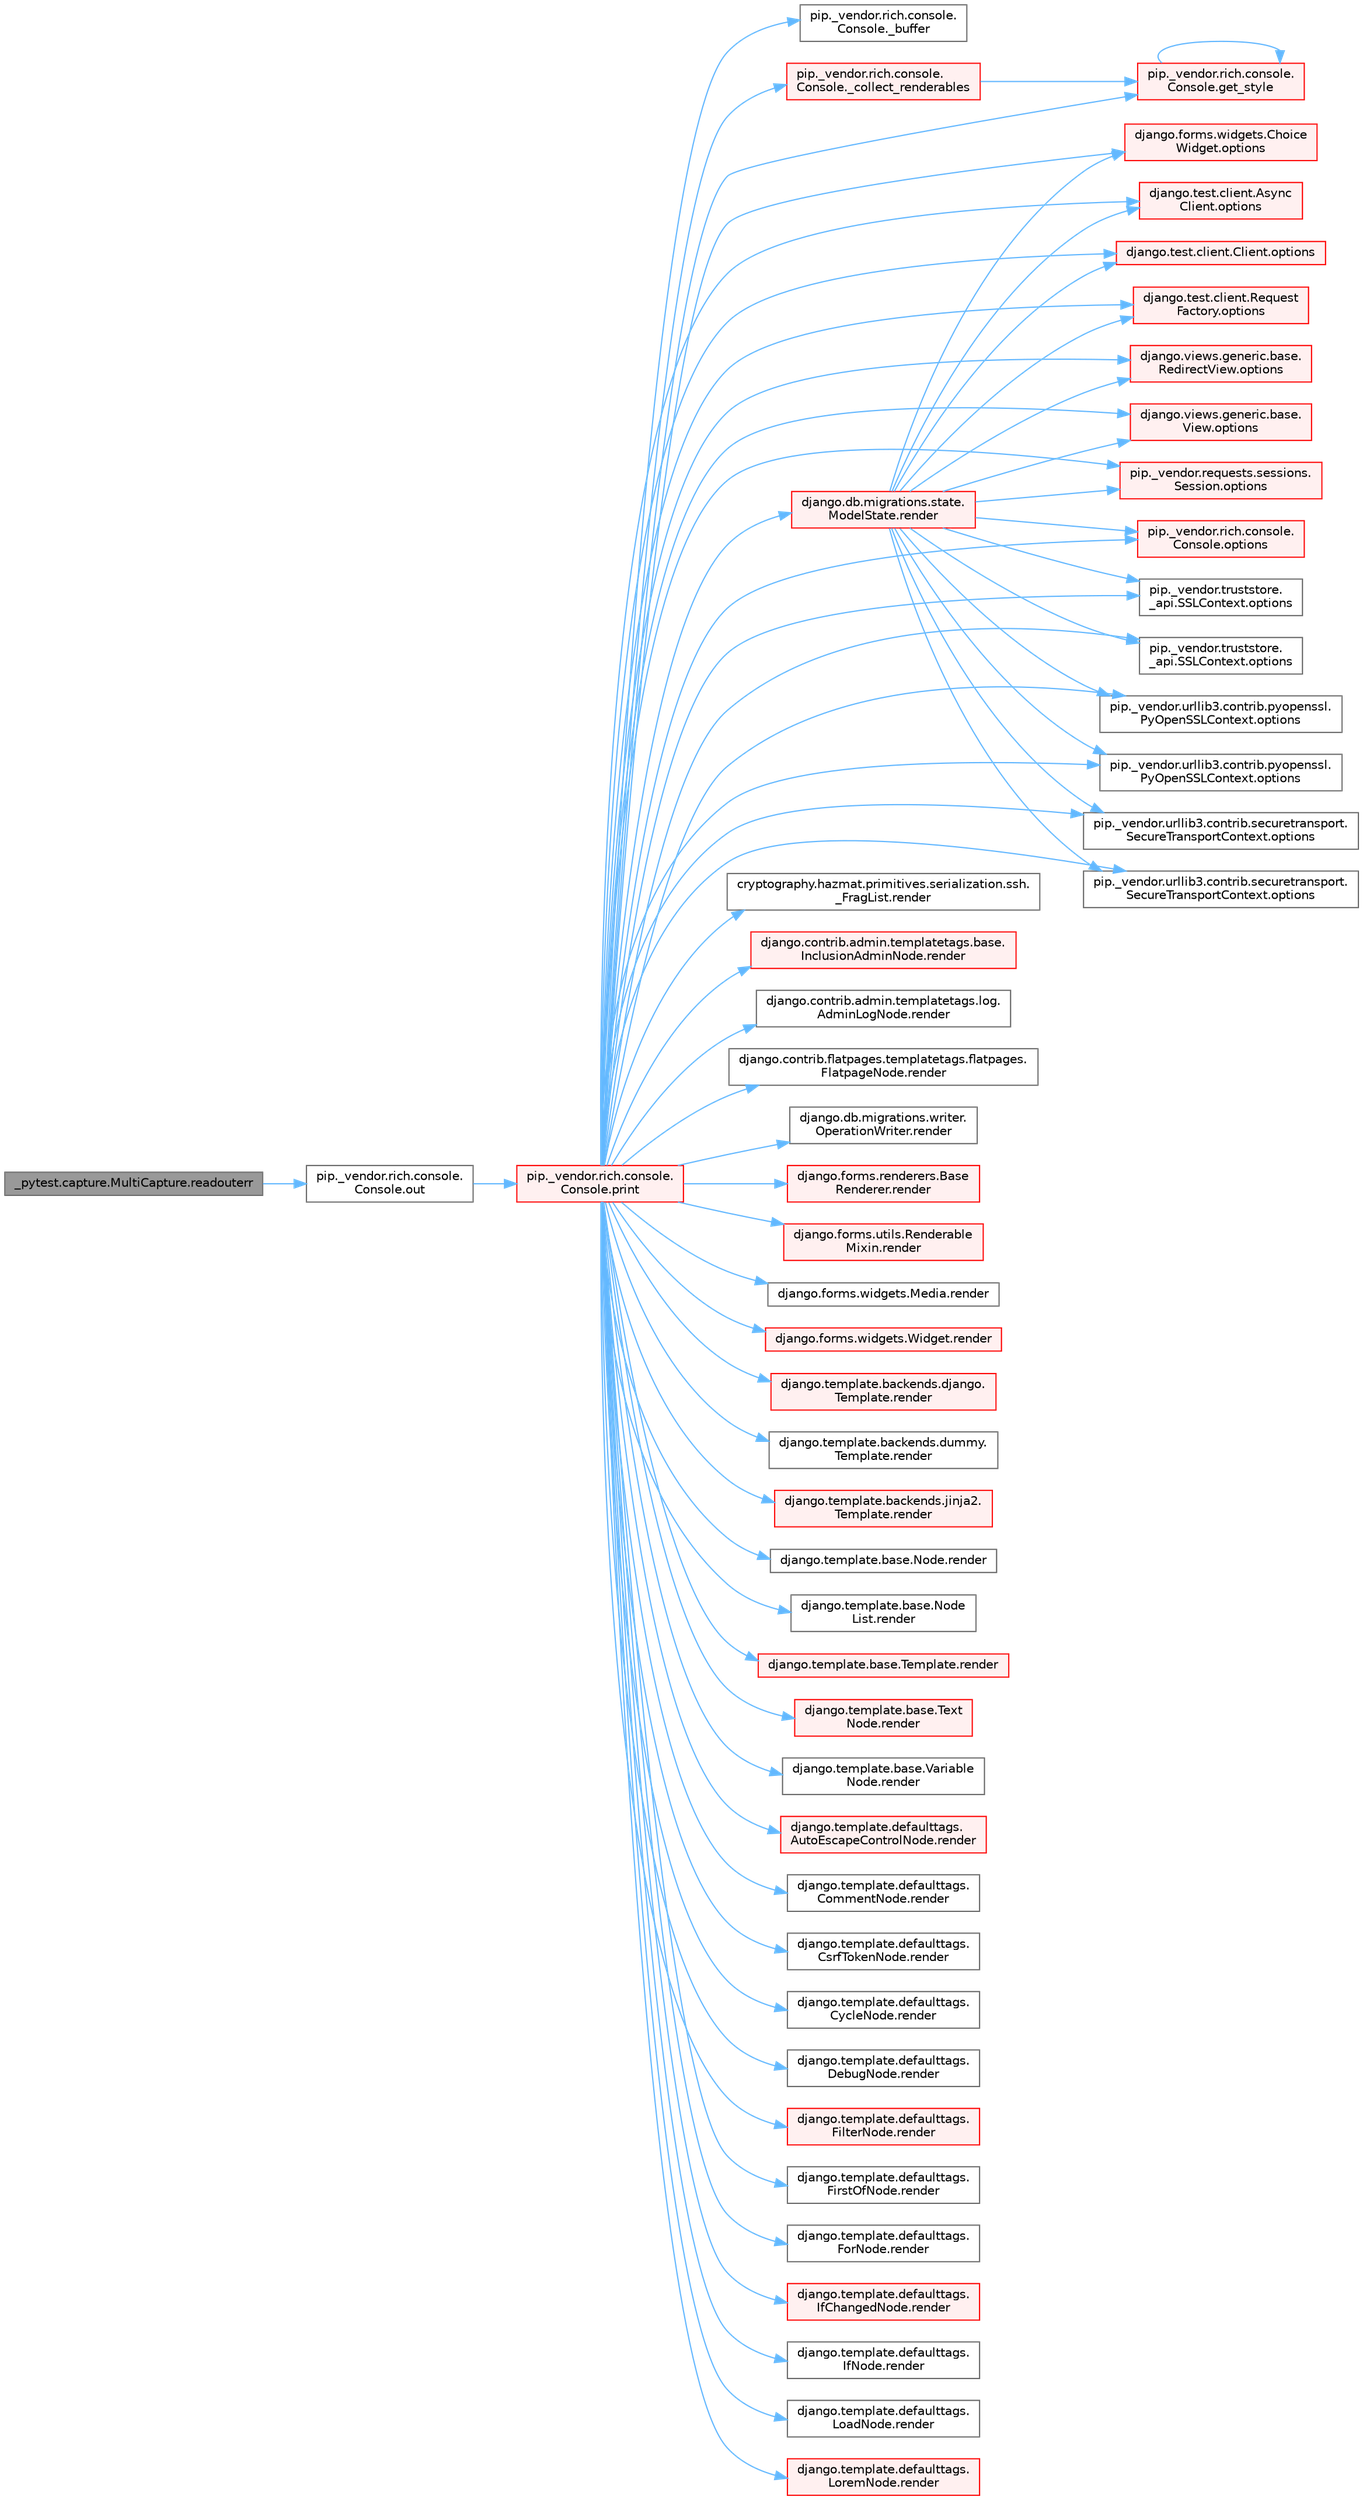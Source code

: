 digraph "_pytest.capture.MultiCapture.readouterr"
{
 // LATEX_PDF_SIZE
  bgcolor="transparent";
  edge [fontname=Helvetica,fontsize=10,labelfontname=Helvetica,labelfontsize=10];
  node [fontname=Helvetica,fontsize=10,shape=box,height=0.2,width=0.4];
  rankdir="LR";
  Node1 [id="Node000001",label="_pytest.capture.MultiCapture.readouterr",height=0.2,width=0.4,color="gray40", fillcolor="grey60", style="filled", fontcolor="black",tooltip=" "];
  Node1 -> Node2 [id="edge1_Node000001_Node000002",color="steelblue1",style="solid",tooltip=" "];
  Node2 [id="Node000002",label="pip._vendor.rich.console.\lConsole.out",height=0.2,width=0.4,color="grey40", fillcolor="white", style="filled",URL="$classpip_1_1__vendor_1_1rich_1_1console_1_1_console.html#a0c9115b561fade062d2890c860ef184e",tooltip=" "];
  Node2 -> Node3 [id="edge2_Node000002_Node000003",color="steelblue1",style="solid",tooltip=" "];
  Node3 [id="Node000003",label="pip._vendor.rich.console.\lConsole.print",height=0.2,width=0.4,color="red", fillcolor="#FFF0F0", style="filled",URL="$classpip_1_1__vendor_1_1rich_1_1console_1_1_console.html#af954370cdbb49236b597f2c11064549d",tooltip=" "];
  Node3 -> Node4 [id="edge3_Node000003_Node000004",color="steelblue1",style="solid",tooltip=" "];
  Node4 [id="Node000004",label="pip._vendor.rich.console.\lConsole._buffer",height=0.2,width=0.4,color="grey40", fillcolor="white", style="filled",URL="$classpip_1_1__vendor_1_1rich_1_1console_1_1_console.html#a51eaf031922c907e4085937b82f5564e",tooltip=" "];
  Node3 -> Node5 [id="edge4_Node000003_Node000005",color="steelblue1",style="solid",tooltip=" "];
  Node5 [id="Node000005",label="pip._vendor.rich.console.\lConsole._collect_renderables",height=0.2,width=0.4,color="red", fillcolor="#FFF0F0", style="filled",URL="$classpip_1_1__vendor_1_1rich_1_1console_1_1_console.html#ab053dc750094e77e036523f6d2c14899",tooltip=" "];
  Node5 -> Node9 [id="edge5_Node000005_Node000009",color="steelblue1",style="solid",tooltip=" "];
  Node9 [id="Node000009",label="pip._vendor.rich.console.\lConsole.get_style",height=0.2,width=0.4,color="red", fillcolor="#FFF0F0", style="filled",URL="$classpip_1_1__vendor_1_1rich_1_1console_1_1_console.html#ad6363f2eab416ae6106f6a1dc8e115ff",tooltip=" "];
  Node9 -> Node9 [id="edge6_Node000009_Node000009",color="steelblue1",style="solid",tooltip=" "];
  Node3 -> Node9 [id="edge7_Node000003_Node000009",color="steelblue1",style="solid",tooltip=" "];
  Node3 -> Node18 [id="edge8_Node000003_Node000018",color="steelblue1",style="solid",tooltip=" "];
  Node18 [id="Node000018",label="django.forms.widgets.Choice\lWidget.options",height=0.2,width=0.4,color="red", fillcolor="#FFF0F0", style="filled",URL="$classdjango_1_1forms_1_1widgets_1_1_choice_widget.html#a8575b90386fc2027f38ea00133cef250",tooltip=" "];
  Node3 -> Node1451 [id="edge9_Node000003_Node001451",color="steelblue1",style="solid",tooltip=" "];
  Node1451 [id="Node001451",label="django.test.client.Async\lClient.options",height=0.2,width=0.4,color="red", fillcolor="#FFF0F0", style="filled",URL="$classdjango_1_1test_1_1client_1_1_async_client.html#a84509c6347cbc018e6335b924ec841a2",tooltip=" "];
  Node3 -> Node1656 [id="edge10_Node000003_Node001656",color="steelblue1",style="solid",tooltip=" "];
  Node1656 [id="Node001656",label="django.test.client.Client.options",height=0.2,width=0.4,color="red", fillcolor="#FFF0F0", style="filled",URL="$classdjango_1_1test_1_1client_1_1_client.html#a839ea6375ca2184b3b60550938b6824c",tooltip=" "];
  Node3 -> Node1658 [id="edge11_Node000003_Node001658",color="steelblue1",style="solid",tooltip=" "];
  Node1658 [id="Node001658",label="django.test.client.Request\lFactory.options",height=0.2,width=0.4,color="red", fillcolor="#FFF0F0", style="filled",URL="$classdjango_1_1test_1_1client_1_1_request_factory.html#a438a7e1be2437d680cd78d11dee77c54",tooltip=" "];
  Node3 -> Node1662 [id="edge12_Node000003_Node001662",color="steelblue1",style="solid",tooltip=" "];
  Node1662 [id="Node001662",label="django.views.generic.base.\lRedirectView.options",height=0.2,width=0.4,color="red", fillcolor="#FFF0F0", style="filled",URL="$classdjango_1_1views_1_1generic_1_1base_1_1_redirect_view.html#a444de156c79647344c987295c47a76e1",tooltip=" "];
  Node3 -> Node1839 [id="edge13_Node000003_Node001839",color="steelblue1",style="solid",tooltip=" "];
  Node1839 [id="Node001839",label="django.views.generic.base.\lView.options",height=0.2,width=0.4,color="red", fillcolor="#FFF0F0", style="filled",URL="$classdjango_1_1views_1_1generic_1_1base_1_1_view.html#a4d1dc440a5bae11bd7859d20ca9948e1",tooltip=" "];
  Node3 -> Node1842 [id="edge14_Node000003_Node001842",color="steelblue1",style="solid",tooltip=" "];
  Node1842 [id="Node001842",label="pip._vendor.requests.sessions.\lSession.options",height=0.2,width=0.4,color="red", fillcolor="#FFF0F0", style="filled",URL="$classpip_1_1__vendor_1_1requests_1_1sessions_1_1_session.html#a210270880f90521b3b3014748ecd87e9",tooltip=" "];
  Node3 -> Node1843 [id="edge15_Node000003_Node001843",color="steelblue1",style="solid",tooltip=" "];
  Node1843 [id="Node001843",label="pip._vendor.rich.console.\lConsole.options",height=0.2,width=0.4,color="red", fillcolor="#FFF0F0", style="filled",URL="$classpip_1_1__vendor_1_1rich_1_1console_1_1_console.html#a41c8efe30ea45a9a4a3f8c34c688fe00",tooltip=" "];
  Node3 -> Node1851 [id="edge16_Node000003_Node001851",color="steelblue1",style="solid",tooltip=" "];
  Node1851 [id="Node001851",label="pip._vendor.truststore.\l_api.SSLContext.options",height=0.2,width=0.4,color="grey40", fillcolor="white", style="filled",URL="$classpip_1_1__vendor_1_1truststore_1_1__api_1_1_s_s_l_context.html#a6755b8a82c0de77273744b73a826678d",tooltip=" "];
  Node3 -> Node1852 [id="edge17_Node000003_Node001852",color="steelblue1",style="solid",tooltip=" "];
  Node1852 [id="Node001852",label="pip._vendor.truststore.\l_api.SSLContext.options",height=0.2,width=0.4,color="grey40", fillcolor="white", style="filled",URL="$classpip_1_1__vendor_1_1truststore_1_1__api_1_1_s_s_l_context.html#a90bd5b81f087b6628b2f681ce6cffcd6",tooltip=" "];
  Node3 -> Node1853 [id="edge18_Node000003_Node001853",color="steelblue1",style="solid",tooltip=" "];
  Node1853 [id="Node001853",label="pip._vendor.urllib3.contrib.pyopenssl.\lPyOpenSSLContext.options",height=0.2,width=0.4,color="grey40", fillcolor="white", style="filled",URL="$classpip_1_1__vendor_1_1urllib3_1_1contrib_1_1pyopenssl_1_1_py_open_s_s_l_context.html#a3f539cc9d4b91d2fb90d7f8aef3810c1",tooltip=" "];
  Node3 -> Node1854 [id="edge19_Node000003_Node001854",color="steelblue1",style="solid",tooltip=" "];
  Node1854 [id="Node001854",label="pip._vendor.urllib3.contrib.pyopenssl.\lPyOpenSSLContext.options",height=0.2,width=0.4,color="grey40", fillcolor="white", style="filled",URL="$classpip_1_1__vendor_1_1urllib3_1_1contrib_1_1pyopenssl_1_1_py_open_s_s_l_context.html#a8475fc4f3e83d92654b066a9422908dc",tooltip=" "];
  Node3 -> Node1855 [id="edge20_Node000003_Node001855",color="steelblue1",style="solid",tooltip=" "];
  Node1855 [id="Node001855",label="pip._vendor.urllib3.contrib.securetransport.\lSecureTransportContext.options",height=0.2,width=0.4,color="grey40", fillcolor="white", style="filled",URL="$classpip_1_1__vendor_1_1urllib3_1_1contrib_1_1securetransport_1_1_secure_transport_context.html#ae19920941647ed0b43e0ed7d96e12457",tooltip=" "];
  Node3 -> Node1856 [id="edge21_Node000003_Node001856",color="steelblue1",style="solid",tooltip=" "];
  Node1856 [id="Node001856",label="pip._vendor.urllib3.contrib.securetransport.\lSecureTransportContext.options",height=0.2,width=0.4,color="grey40", fillcolor="white", style="filled",URL="$classpip_1_1__vendor_1_1urllib3_1_1contrib_1_1securetransport_1_1_secure_transport_context.html#acf6c1ec11ca09e30c9c70d7dc26afacd",tooltip=" "];
  Node3 -> Node3330 [id="edge22_Node000003_Node003330",color="steelblue1",style="solid",tooltip=" "];
  Node3330 [id="Node003330",label="cryptography.hazmat.primitives.serialization.ssh.\l_FragList.render",height=0.2,width=0.4,color="grey40", fillcolor="white", style="filled",URL="$classcryptography_1_1hazmat_1_1primitives_1_1serialization_1_1ssh_1_1___frag_list.html#adb86a47aab3646d46cfde49b7a4408a0",tooltip=" "];
  Node3 -> Node3331 [id="edge23_Node000003_Node003331",color="steelblue1",style="solid",tooltip=" "];
  Node3331 [id="Node003331",label="django.contrib.admin.templatetags.base.\lInclusionAdminNode.render",height=0.2,width=0.4,color="red", fillcolor="#FFF0F0", style="filled",URL="$classdjango_1_1contrib_1_1admin_1_1templatetags_1_1base_1_1_inclusion_admin_node.html#a5c909e3c155bf5e7736cc82df0006cda",tooltip=" "];
  Node3 -> Node3332 [id="edge24_Node000003_Node003332",color="steelblue1",style="solid",tooltip=" "];
  Node3332 [id="Node003332",label="django.contrib.admin.templatetags.log.\lAdminLogNode.render",height=0.2,width=0.4,color="grey40", fillcolor="white", style="filled",URL="$classdjango_1_1contrib_1_1admin_1_1templatetags_1_1log_1_1_admin_log_node.html#a86b516f1be40628f1bd94a1dc420cb24",tooltip=" "];
  Node3 -> Node3333 [id="edge25_Node000003_Node003333",color="steelblue1",style="solid",tooltip=" "];
  Node3333 [id="Node003333",label="django.contrib.flatpages.templatetags.flatpages.\lFlatpageNode.render",height=0.2,width=0.4,color="grey40", fillcolor="white", style="filled",URL="$classdjango_1_1contrib_1_1flatpages_1_1templatetags_1_1flatpages_1_1_flatpage_node.html#afc3c992ffd3bae82ad18431268d4eee9",tooltip=" "];
  Node3 -> Node3334 [id="edge26_Node000003_Node003334",color="steelblue1",style="solid",tooltip=" "];
  Node3334 [id="Node003334",label="django.db.migrations.state.\lModelState.render",height=0.2,width=0.4,color="red", fillcolor="#FFF0F0", style="filled",URL="$classdjango_1_1db_1_1migrations_1_1state_1_1_model_state.html#abcfccbe8ebf6564386ec6908b6bc3178",tooltip=" "];
  Node3334 -> Node18 [id="edge27_Node003334_Node000018",color="steelblue1",style="solid",tooltip=" "];
  Node3334 -> Node1451 [id="edge28_Node003334_Node001451",color="steelblue1",style="solid",tooltip=" "];
  Node3334 -> Node1656 [id="edge29_Node003334_Node001656",color="steelblue1",style="solid",tooltip=" "];
  Node3334 -> Node1658 [id="edge30_Node003334_Node001658",color="steelblue1",style="solid",tooltip=" "];
  Node3334 -> Node1662 [id="edge31_Node003334_Node001662",color="steelblue1",style="solid",tooltip=" "];
  Node3334 -> Node1839 [id="edge32_Node003334_Node001839",color="steelblue1",style="solid",tooltip=" "];
  Node3334 -> Node1842 [id="edge33_Node003334_Node001842",color="steelblue1",style="solid",tooltip=" "];
  Node3334 -> Node1843 [id="edge34_Node003334_Node001843",color="steelblue1",style="solid",tooltip=" "];
  Node3334 -> Node1851 [id="edge35_Node003334_Node001851",color="steelblue1",style="solid",tooltip=" "];
  Node3334 -> Node1852 [id="edge36_Node003334_Node001852",color="steelblue1",style="solid",tooltip=" "];
  Node3334 -> Node1853 [id="edge37_Node003334_Node001853",color="steelblue1",style="solid",tooltip=" "];
  Node3334 -> Node1854 [id="edge38_Node003334_Node001854",color="steelblue1",style="solid",tooltip=" "];
  Node3334 -> Node1855 [id="edge39_Node003334_Node001855",color="steelblue1",style="solid",tooltip=" "];
  Node3334 -> Node1856 [id="edge40_Node003334_Node001856",color="steelblue1",style="solid",tooltip=" "];
  Node3 -> Node3336 [id="edge41_Node000003_Node003336",color="steelblue1",style="solid",tooltip=" "];
  Node3336 [id="Node003336",label="django.db.migrations.writer.\lOperationWriter.render",height=0.2,width=0.4,color="grey40", fillcolor="white", style="filled",URL="$classdjango_1_1db_1_1migrations_1_1writer_1_1_operation_writer.html#a6c0937fe3e8b072ea0d6c73954edaeef",tooltip=" "];
  Node3 -> Node3337 [id="edge42_Node000003_Node003337",color="steelblue1",style="solid",tooltip=" "];
  Node3337 [id="Node003337",label="django.forms.renderers.Base\lRenderer.render",height=0.2,width=0.4,color="red", fillcolor="#FFF0F0", style="filled",URL="$classdjango_1_1forms_1_1renderers_1_1_base_renderer.html#afc2864a13f4b09dd1ed354c16e047652",tooltip=" "];
  Node3 -> Node3369 [id="edge43_Node000003_Node003369",color="steelblue1",style="solid",tooltip=" "];
  Node3369 [id="Node003369",label="django.forms.utils.Renderable\lMixin.render",height=0.2,width=0.4,color="red", fillcolor="#FFF0F0", style="filled",URL="$classdjango_1_1forms_1_1utils_1_1_renderable_mixin.html#acdc73a3b1da7190ea3c6e0e2cb22e297",tooltip=" "];
  Node3 -> Node3370 [id="edge44_Node000003_Node003370",color="steelblue1",style="solid",tooltip=" "];
  Node3370 [id="Node003370",label="django.forms.widgets.Media.render",height=0.2,width=0.4,color="grey40", fillcolor="white", style="filled",URL="$classdjango_1_1forms_1_1widgets_1_1_media.html#a8619dcf905d1f6eba055d8c305557a34",tooltip=" "];
  Node3 -> Node3371 [id="edge45_Node000003_Node003371",color="steelblue1",style="solid",tooltip=" "];
  Node3371 [id="Node003371",label="django.forms.widgets.Widget.render",height=0.2,width=0.4,color="red", fillcolor="#FFF0F0", style="filled",URL="$classdjango_1_1forms_1_1widgets_1_1_widget.html#a972266d3972b64c404467dea8d6e2809",tooltip=" "];
  Node3 -> Node3387 [id="edge46_Node000003_Node003387",color="steelblue1",style="solid",tooltip=" "];
  Node3387 [id="Node003387",label="django.template.backends.django.\lTemplate.render",height=0.2,width=0.4,color="red", fillcolor="#FFF0F0", style="filled",URL="$classdjango_1_1template_1_1backends_1_1django_1_1_template.html#a12a44617b125b05f525f3e7262c1efc7",tooltip=" "];
  Node3 -> Node3388 [id="edge47_Node000003_Node003388",color="steelblue1",style="solid",tooltip=" "];
  Node3388 [id="Node003388",label="django.template.backends.dummy.\lTemplate.render",height=0.2,width=0.4,color="grey40", fillcolor="white", style="filled",URL="$classdjango_1_1template_1_1backends_1_1dummy_1_1_template.html#a12bf197b5e1349e6ae932de146ff664a",tooltip=" "];
  Node3 -> Node3389 [id="edge48_Node000003_Node003389",color="steelblue1",style="solid",tooltip=" "];
  Node3389 [id="Node003389",label="django.template.backends.jinja2.\lTemplate.render",height=0.2,width=0.4,color="red", fillcolor="#FFF0F0", style="filled",URL="$classdjango_1_1template_1_1backends_1_1jinja2_1_1_template.html#a2b736ba61eff462a2428d11c69cb3253",tooltip=" "];
  Node3 -> Node3390 [id="edge49_Node000003_Node003390",color="steelblue1",style="solid",tooltip=" "];
  Node3390 [id="Node003390",label="django.template.base.Node.render",height=0.2,width=0.4,color="grey40", fillcolor="white", style="filled",URL="$classdjango_1_1template_1_1base_1_1_node.html#a2113a3a2c813981b87a3972c6df5217c",tooltip=" "];
  Node3 -> Node3391 [id="edge50_Node000003_Node003391",color="steelblue1",style="solid",tooltip=" "];
  Node3391 [id="Node003391",label="django.template.base.Node\lList.render",height=0.2,width=0.4,color="grey40", fillcolor="white", style="filled",URL="$classdjango_1_1template_1_1base_1_1_node_list.html#a06141e2e964bd1582873c22ce0d3ad15",tooltip=" "];
  Node3 -> Node3392 [id="edge51_Node000003_Node003392",color="steelblue1",style="solid",tooltip=" "];
  Node3392 [id="Node003392",label="django.template.base.Template.render",height=0.2,width=0.4,color="red", fillcolor="#FFF0F0", style="filled",URL="$classdjango_1_1template_1_1base_1_1_template.html#abe9da3fa5f3e752f185c33415a9e785a",tooltip=" "];
  Node3 -> Node3393 [id="edge52_Node000003_Node003393",color="steelblue1",style="solid",tooltip=" "];
  Node3393 [id="Node003393",label="django.template.base.Text\lNode.render",height=0.2,width=0.4,color="red", fillcolor="#FFF0F0", style="filled",URL="$classdjango_1_1template_1_1base_1_1_text_node.html#aec8e5edcddfbf3deee609f8dc547c657",tooltip=" "];
  Node3 -> Node3395 [id="edge53_Node000003_Node003395",color="steelblue1",style="solid",tooltip=" "];
  Node3395 [id="Node003395",label="django.template.base.Variable\lNode.render",height=0.2,width=0.4,color="grey40", fillcolor="white", style="filled",URL="$classdjango_1_1template_1_1base_1_1_variable_node.html#adbe2dca265eb15c4cca62d52cdba276d",tooltip=" "];
  Node3 -> Node3396 [id="edge54_Node000003_Node003396",color="steelblue1",style="solid",tooltip=" "];
  Node3396 [id="Node003396",label="django.template.defaulttags.\lAutoEscapeControlNode.render",height=0.2,width=0.4,color="red", fillcolor="#FFF0F0", style="filled",URL="$classdjango_1_1template_1_1defaulttags_1_1_auto_escape_control_node.html#a43432396cc1428e02b1d1b823e5c696c",tooltip=" "];
  Node3 -> Node3397 [id="edge55_Node000003_Node003397",color="steelblue1",style="solid",tooltip=" "];
  Node3397 [id="Node003397",label="django.template.defaulttags.\lCommentNode.render",height=0.2,width=0.4,color="grey40", fillcolor="white", style="filled",URL="$classdjango_1_1template_1_1defaulttags_1_1_comment_node.html#a445298d90bae3586040d9bb23b79c6e6",tooltip=" "];
  Node3 -> Node3398 [id="edge56_Node000003_Node003398",color="steelblue1",style="solid",tooltip=" "];
  Node3398 [id="Node003398",label="django.template.defaulttags.\lCsrfTokenNode.render",height=0.2,width=0.4,color="grey40", fillcolor="white", style="filled",URL="$classdjango_1_1template_1_1defaulttags_1_1_csrf_token_node.html#a204a3abd490af5c068a59954f4122eb8",tooltip=" "];
  Node3 -> Node3399 [id="edge57_Node000003_Node003399",color="steelblue1",style="solid",tooltip=" "];
  Node3399 [id="Node003399",label="django.template.defaulttags.\lCycleNode.render",height=0.2,width=0.4,color="grey40", fillcolor="white", style="filled",URL="$classdjango_1_1template_1_1defaulttags_1_1_cycle_node.html#a5adf70c956480b072cde30962d65b3ba",tooltip=" "];
  Node3 -> Node3400 [id="edge58_Node000003_Node003400",color="steelblue1",style="solid",tooltip=" "];
  Node3400 [id="Node003400",label="django.template.defaulttags.\lDebugNode.render",height=0.2,width=0.4,color="grey40", fillcolor="white", style="filled",URL="$classdjango_1_1template_1_1defaulttags_1_1_debug_node.html#af97c5d95c2464ccd5eb2ba1413f78117",tooltip=" "];
  Node3 -> Node3401 [id="edge59_Node000003_Node003401",color="steelblue1",style="solid",tooltip=" "];
  Node3401 [id="Node003401",label="django.template.defaulttags.\lFilterNode.render",height=0.2,width=0.4,color="red", fillcolor="#FFF0F0", style="filled",URL="$classdjango_1_1template_1_1defaulttags_1_1_filter_node.html#af256865d8dfef80060b19b344491e26f",tooltip=" "];
  Node3 -> Node3402 [id="edge60_Node000003_Node003402",color="steelblue1",style="solid",tooltip=" "];
  Node3402 [id="Node003402",label="django.template.defaulttags.\lFirstOfNode.render",height=0.2,width=0.4,color="grey40", fillcolor="white", style="filled",URL="$classdjango_1_1template_1_1defaulttags_1_1_first_of_node.html#a59af2f769a3c9457fe7ace6959437f8f",tooltip=" "];
  Node3 -> Node3403 [id="edge61_Node000003_Node003403",color="steelblue1",style="solid",tooltip=" "];
  Node3403 [id="Node003403",label="django.template.defaulttags.\lForNode.render",height=0.2,width=0.4,color="grey40", fillcolor="white", style="filled",URL="$classdjango_1_1template_1_1defaulttags_1_1_for_node.html#abff4ba40c07fe75160c111bf4903f96c",tooltip=" "];
  Node3 -> Node3404 [id="edge62_Node000003_Node003404",color="steelblue1",style="solid",tooltip=" "];
  Node3404 [id="Node003404",label="django.template.defaulttags.\lIfChangedNode.render",height=0.2,width=0.4,color="red", fillcolor="#FFF0F0", style="filled",URL="$classdjango_1_1template_1_1defaulttags_1_1_if_changed_node.html#a37391b567554f4e85c817e34f59bd8b6",tooltip=" "];
  Node3 -> Node3406 [id="edge63_Node000003_Node003406",color="steelblue1",style="solid",tooltip=" "];
  Node3406 [id="Node003406",label="django.template.defaulttags.\lIfNode.render",height=0.2,width=0.4,color="grey40", fillcolor="white", style="filled",URL="$classdjango_1_1template_1_1defaulttags_1_1_if_node.html#a088eb007307535bafd93ec08f82c04da",tooltip=" "];
  Node3 -> Node3407 [id="edge64_Node000003_Node003407",color="steelblue1",style="solid",tooltip=" "];
  Node3407 [id="Node003407",label="django.template.defaulttags.\lLoadNode.render",height=0.2,width=0.4,color="grey40", fillcolor="white", style="filled",URL="$classdjango_1_1template_1_1defaulttags_1_1_load_node.html#ae25069b31564a1f816c19fe80483ee5a",tooltip=" "];
  Node3 -> Node3408 [id="edge65_Node000003_Node003408",color="steelblue1",style="solid",tooltip=" "];
  Node3408 [id="Node003408",label="django.template.defaulttags.\lLoremNode.render",height=0.2,width=0.4,color="red", fillcolor="#FFF0F0", style="filled",URL="$classdjango_1_1template_1_1defaulttags_1_1_lorem_node.html#aa9ac6e64f495fe6a2d53e7e7e7a30bf5",tooltip=" "];
}
